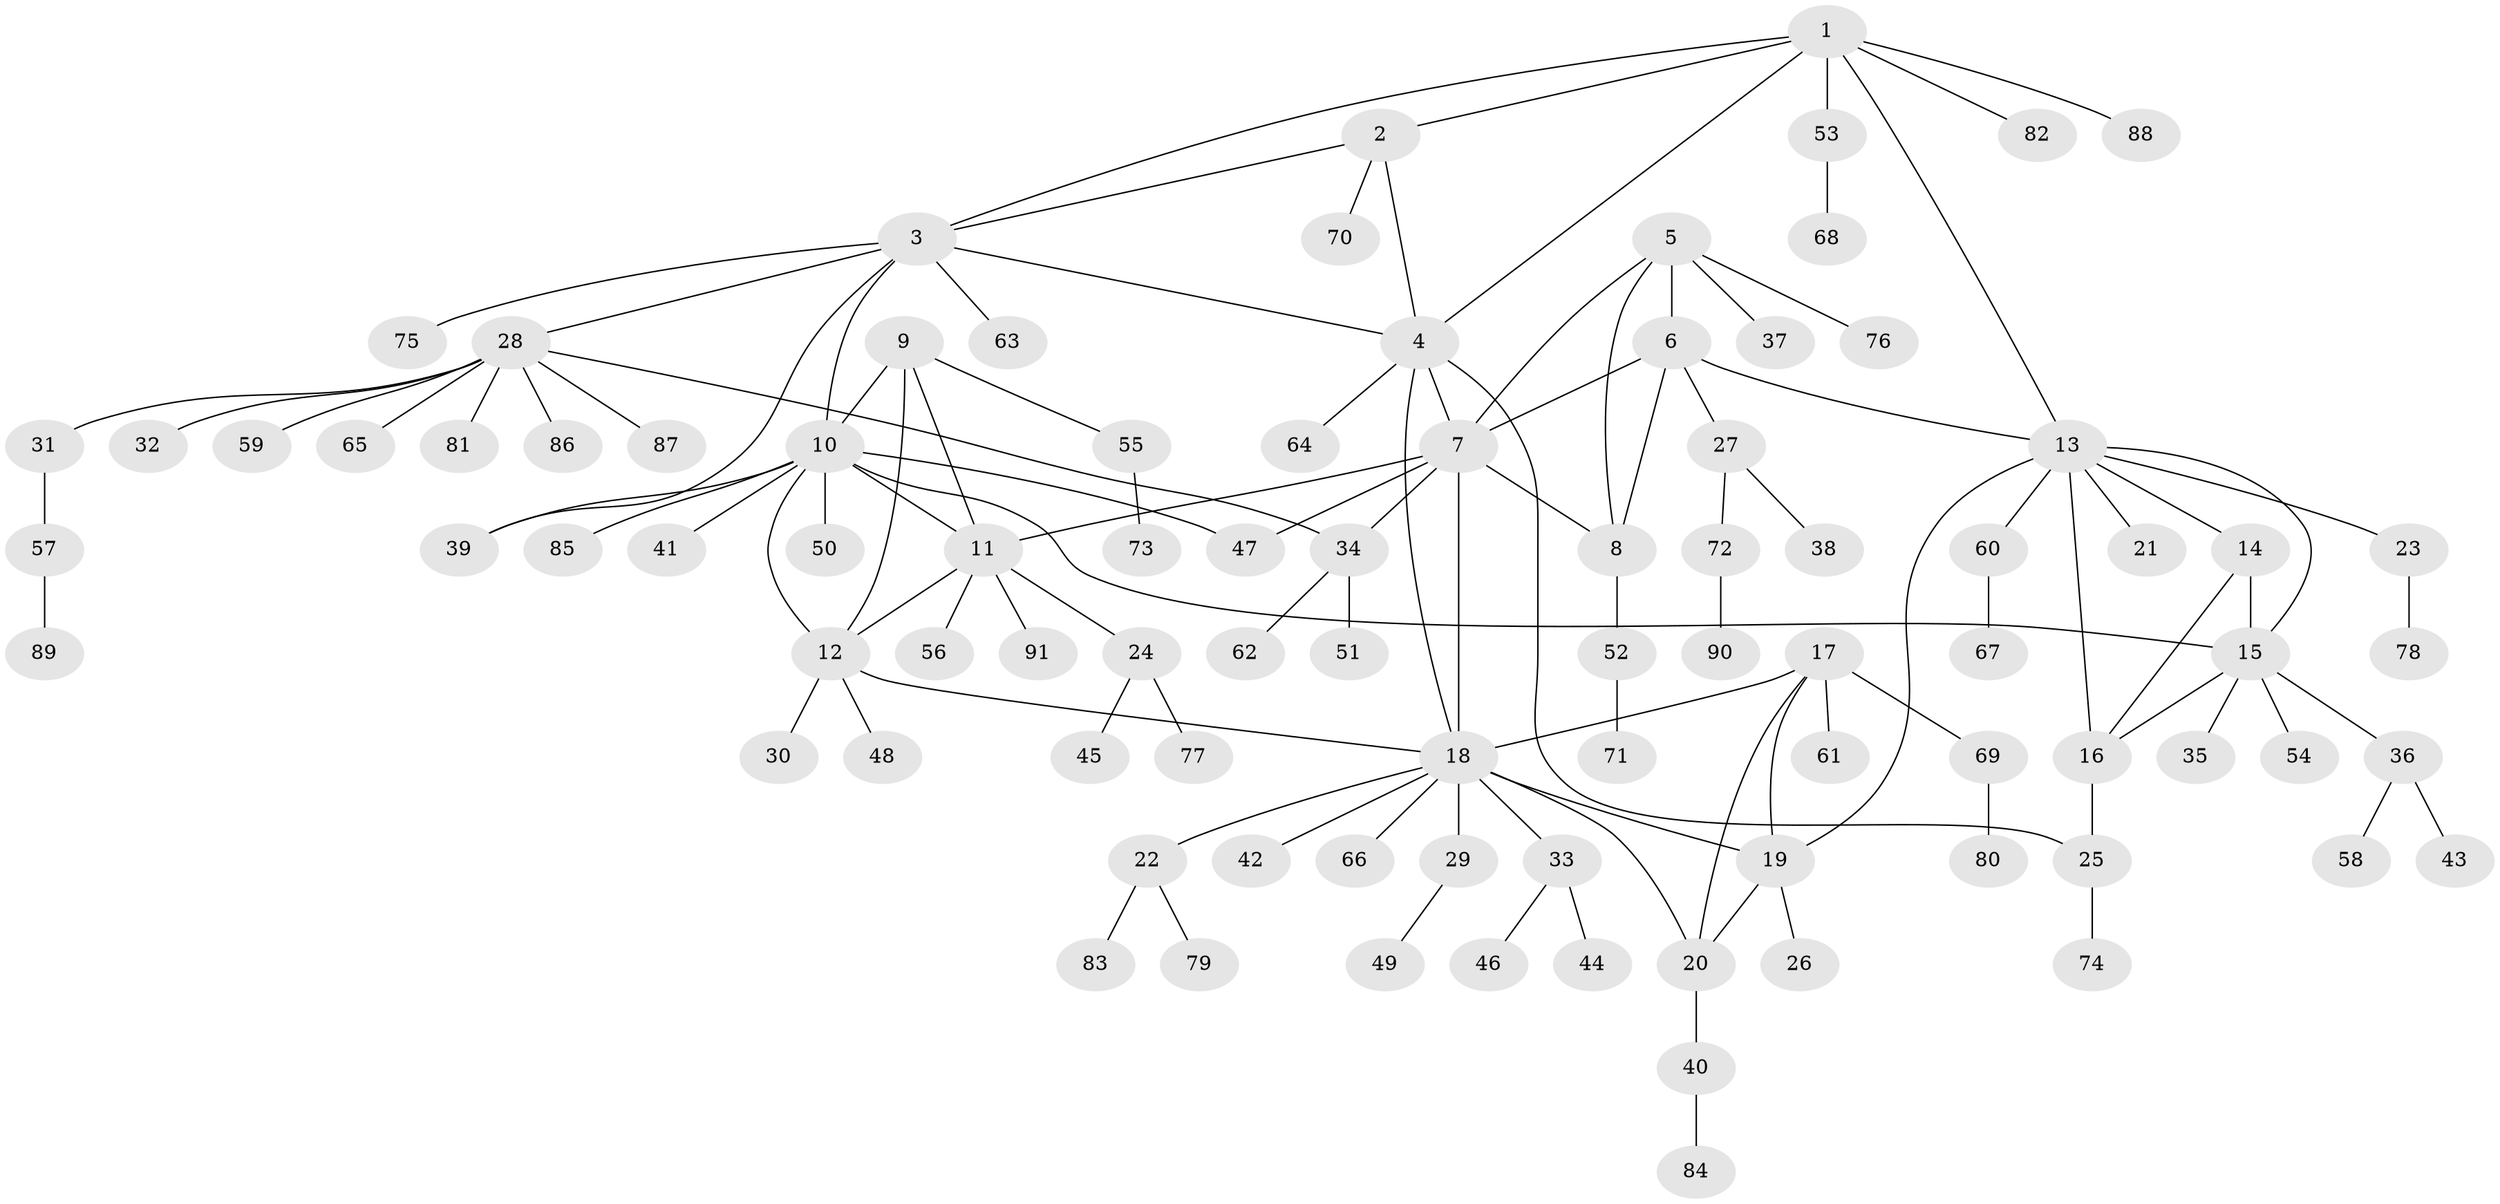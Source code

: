 // coarse degree distribution, {6: 0.015384615384615385, 3: 0.046153846153846156, 7: 0.07692307692307693, 15: 0.015384615384615385, 4: 0.06153846153846154, 8: 0.015384615384615385, 5: 0.015384615384615385, 1: 0.6, 2: 0.13846153846153847, 9: 0.015384615384615385}
// Generated by graph-tools (version 1.1) at 2025/24/03/03/25 07:24:16]
// undirected, 91 vertices, 115 edges
graph export_dot {
graph [start="1"]
  node [color=gray90,style=filled];
  1;
  2;
  3;
  4;
  5;
  6;
  7;
  8;
  9;
  10;
  11;
  12;
  13;
  14;
  15;
  16;
  17;
  18;
  19;
  20;
  21;
  22;
  23;
  24;
  25;
  26;
  27;
  28;
  29;
  30;
  31;
  32;
  33;
  34;
  35;
  36;
  37;
  38;
  39;
  40;
  41;
  42;
  43;
  44;
  45;
  46;
  47;
  48;
  49;
  50;
  51;
  52;
  53;
  54;
  55;
  56;
  57;
  58;
  59;
  60;
  61;
  62;
  63;
  64;
  65;
  66;
  67;
  68;
  69;
  70;
  71;
  72;
  73;
  74;
  75;
  76;
  77;
  78;
  79;
  80;
  81;
  82;
  83;
  84;
  85;
  86;
  87;
  88;
  89;
  90;
  91;
  1 -- 2;
  1 -- 3;
  1 -- 4;
  1 -- 13;
  1 -- 53;
  1 -- 82;
  1 -- 88;
  2 -- 3;
  2 -- 4;
  2 -- 70;
  3 -- 4;
  3 -- 10;
  3 -- 28;
  3 -- 39;
  3 -- 63;
  3 -- 75;
  4 -- 7;
  4 -- 18;
  4 -- 25;
  4 -- 64;
  5 -- 6;
  5 -- 7;
  5 -- 8;
  5 -- 37;
  5 -- 76;
  6 -- 7;
  6 -- 8;
  6 -- 13;
  6 -- 27;
  7 -- 8;
  7 -- 11;
  7 -- 18;
  7 -- 34;
  7 -- 47;
  8 -- 52;
  9 -- 10;
  9 -- 11;
  9 -- 12;
  9 -- 55;
  10 -- 11;
  10 -- 12;
  10 -- 15;
  10 -- 39;
  10 -- 41;
  10 -- 47;
  10 -- 50;
  10 -- 85;
  11 -- 12;
  11 -- 24;
  11 -- 56;
  11 -- 91;
  12 -- 18;
  12 -- 30;
  12 -- 48;
  13 -- 14;
  13 -- 15;
  13 -- 16;
  13 -- 19;
  13 -- 21;
  13 -- 23;
  13 -- 60;
  14 -- 15;
  14 -- 16;
  15 -- 16;
  15 -- 35;
  15 -- 36;
  15 -- 54;
  16 -- 25;
  17 -- 18;
  17 -- 19;
  17 -- 20;
  17 -- 61;
  17 -- 69;
  18 -- 19;
  18 -- 20;
  18 -- 22;
  18 -- 29;
  18 -- 33;
  18 -- 42;
  18 -- 66;
  19 -- 20;
  19 -- 26;
  20 -- 40;
  22 -- 79;
  22 -- 83;
  23 -- 78;
  24 -- 45;
  24 -- 77;
  25 -- 74;
  27 -- 38;
  27 -- 72;
  28 -- 31;
  28 -- 32;
  28 -- 34;
  28 -- 59;
  28 -- 65;
  28 -- 81;
  28 -- 86;
  28 -- 87;
  29 -- 49;
  31 -- 57;
  33 -- 44;
  33 -- 46;
  34 -- 51;
  34 -- 62;
  36 -- 43;
  36 -- 58;
  40 -- 84;
  52 -- 71;
  53 -- 68;
  55 -- 73;
  57 -- 89;
  60 -- 67;
  69 -- 80;
  72 -- 90;
}
